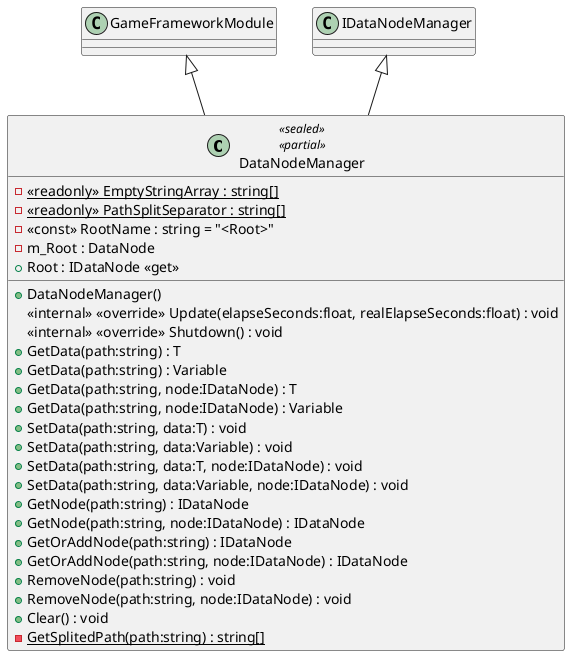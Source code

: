 @startuml
class DataNodeManager <<sealed>> <<partial>> {
    - {static} <<readonly>> EmptyStringArray : string[]
    - {static} <<readonly>> PathSplitSeparator : string[]
    - <<const>> RootName : string = "<Root>"
    - m_Root : DataNode
    + DataNodeManager()
    + Root : IDataNode <<get>>
    <<internal>> <<override>> Update(elapseSeconds:float, realElapseSeconds:float) : void
    <<internal>> <<override>> Shutdown() : void
    + GetData(path:string) : T
    + GetData(path:string) : Variable
    + GetData(path:string, node:IDataNode) : T
    + GetData(path:string, node:IDataNode) : Variable
    + SetData(path:string, data:T) : void
    + SetData(path:string, data:Variable) : void
    + SetData(path:string, data:T, node:IDataNode) : void
    + SetData(path:string, data:Variable, node:IDataNode) : void
    + GetNode(path:string) : IDataNode
    + GetNode(path:string, node:IDataNode) : IDataNode
    + GetOrAddNode(path:string) : IDataNode
    + GetOrAddNode(path:string, node:IDataNode) : IDataNode
    + RemoveNode(path:string) : void
    + RemoveNode(path:string, node:IDataNode) : void
    + Clear() : void
    - {static} GetSplitedPath(path:string) : string[]
}
GameFrameworkModule <|-- DataNodeManager
IDataNodeManager <|-- DataNodeManager
@enduml
